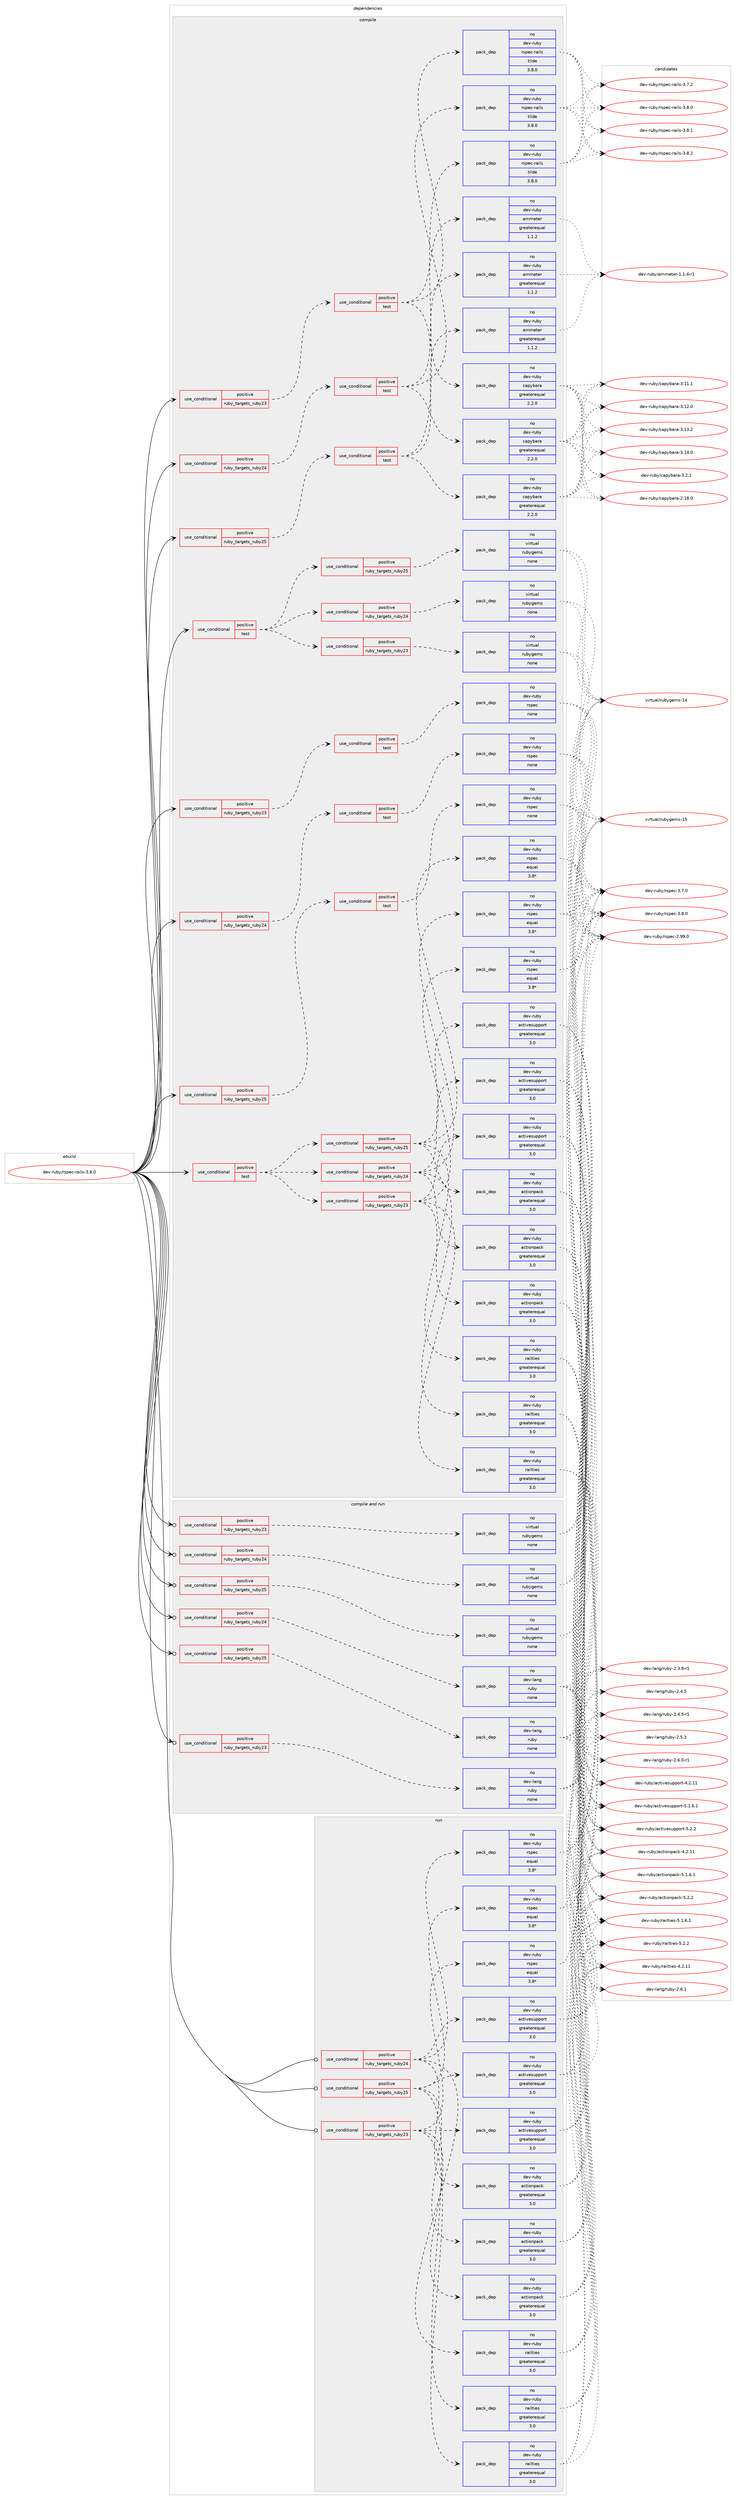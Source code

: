 digraph prolog {

# *************
# Graph options
# *************

newrank=true;
concentrate=true;
compound=true;
graph [rankdir=LR,fontname=Helvetica,fontsize=10,ranksep=1.5];#, ranksep=2.5, nodesep=0.2];
edge  [arrowhead=vee];
node  [fontname=Helvetica,fontsize=10];

# **********
# The ebuild
# **********

subgraph cluster_leftcol {
color=gray;
rank=same;
label=<<i>ebuild</i>>;
id [label="dev-ruby/rspec-rails-3.8.0", color=red, width=4, href="../dev-ruby/rspec-rails-3.8.0.svg"];
}

# ****************
# The dependencies
# ****************

subgraph cluster_midcol {
color=gray;
label=<<i>dependencies</i>>;
subgraph cluster_compile {
fillcolor="#eeeeee";
style=filled;
label=<<i>compile</i>>;
subgraph cond414404 {
dependency1521375 [label=<<TABLE BORDER="0" CELLBORDER="1" CELLSPACING="0" CELLPADDING="4"><TR><TD ROWSPAN="3" CELLPADDING="10">use_conditional</TD></TR><TR><TD>positive</TD></TR><TR><TD>ruby_targets_ruby23</TD></TR></TABLE>>, shape=none, color=red];
subgraph cond414405 {
dependency1521376 [label=<<TABLE BORDER="0" CELLBORDER="1" CELLSPACING="0" CELLPADDING="4"><TR><TD ROWSPAN="3" CELLPADDING="10">use_conditional</TD></TR><TR><TD>positive</TD></TR><TR><TD>test</TD></TR></TABLE>>, shape=none, color=red];
subgraph pack1083465 {
dependency1521377 [label=<<TABLE BORDER="0" CELLBORDER="1" CELLSPACING="0" CELLPADDING="4" WIDTH="220"><TR><TD ROWSPAN="6" CELLPADDING="30">pack_dep</TD></TR><TR><TD WIDTH="110">no</TD></TR><TR><TD>dev-ruby</TD></TR><TR><TD>capybara</TD></TR><TR><TD>greaterequal</TD></TR><TR><TD>2.2.0</TD></TR></TABLE>>, shape=none, color=blue];
}
dependency1521376:e -> dependency1521377:w [weight=20,style="dashed",arrowhead="vee"];
subgraph pack1083466 {
dependency1521378 [label=<<TABLE BORDER="0" CELLBORDER="1" CELLSPACING="0" CELLPADDING="4" WIDTH="220"><TR><TD ROWSPAN="6" CELLPADDING="30">pack_dep</TD></TR><TR><TD WIDTH="110">no</TD></TR><TR><TD>dev-ruby</TD></TR><TR><TD>ammeter</TD></TR><TR><TD>greaterequal</TD></TR><TR><TD>1.1.2</TD></TR></TABLE>>, shape=none, color=blue];
}
dependency1521376:e -> dependency1521378:w [weight=20,style="dashed",arrowhead="vee"];
subgraph pack1083467 {
dependency1521379 [label=<<TABLE BORDER="0" CELLBORDER="1" CELLSPACING="0" CELLPADDING="4" WIDTH="220"><TR><TD ROWSPAN="6" CELLPADDING="30">pack_dep</TD></TR><TR><TD WIDTH="110">no</TD></TR><TR><TD>dev-ruby</TD></TR><TR><TD>rspec-rails</TD></TR><TR><TD>tilde</TD></TR><TR><TD>3.8.0</TD></TR></TABLE>>, shape=none, color=blue];
}
dependency1521376:e -> dependency1521379:w [weight=20,style="dashed",arrowhead="vee"];
}
dependency1521375:e -> dependency1521376:w [weight=20,style="dashed",arrowhead="vee"];
}
id:e -> dependency1521375:w [weight=20,style="solid",arrowhead="vee"];
subgraph cond414406 {
dependency1521380 [label=<<TABLE BORDER="0" CELLBORDER="1" CELLSPACING="0" CELLPADDING="4"><TR><TD ROWSPAN="3" CELLPADDING="10">use_conditional</TD></TR><TR><TD>positive</TD></TR><TR><TD>ruby_targets_ruby23</TD></TR></TABLE>>, shape=none, color=red];
subgraph cond414407 {
dependency1521381 [label=<<TABLE BORDER="0" CELLBORDER="1" CELLSPACING="0" CELLPADDING="4"><TR><TD ROWSPAN="3" CELLPADDING="10">use_conditional</TD></TR><TR><TD>positive</TD></TR><TR><TD>test</TD></TR></TABLE>>, shape=none, color=red];
subgraph pack1083468 {
dependency1521382 [label=<<TABLE BORDER="0" CELLBORDER="1" CELLSPACING="0" CELLPADDING="4" WIDTH="220"><TR><TD ROWSPAN="6" CELLPADDING="30">pack_dep</TD></TR><TR><TD WIDTH="110">no</TD></TR><TR><TD>dev-ruby</TD></TR><TR><TD>rspec</TD></TR><TR><TD>none</TD></TR><TR><TD></TD></TR></TABLE>>, shape=none, color=blue];
}
dependency1521381:e -> dependency1521382:w [weight=20,style="dashed",arrowhead="vee"];
}
dependency1521380:e -> dependency1521381:w [weight=20,style="dashed",arrowhead="vee"];
}
id:e -> dependency1521380:w [weight=20,style="solid",arrowhead="vee"];
subgraph cond414408 {
dependency1521383 [label=<<TABLE BORDER="0" CELLBORDER="1" CELLSPACING="0" CELLPADDING="4"><TR><TD ROWSPAN="3" CELLPADDING="10">use_conditional</TD></TR><TR><TD>positive</TD></TR><TR><TD>ruby_targets_ruby24</TD></TR></TABLE>>, shape=none, color=red];
subgraph cond414409 {
dependency1521384 [label=<<TABLE BORDER="0" CELLBORDER="1" CELLSPACING="0" CELLPADDING="4"><TR><TD ROWSPAN="3" CELLPADDING="10">use_conditional</TD></TR><TR><TD>positive</TD></TR><TR><TD>test</TD></TR></TABLE>>, shape=none, color=red];
subgraph pack1083469 {
dependency1521385 [label=<<TABLE BORDER="0" CELLBORDER="1" CELLSPACING="0" CELLPADDING="4" WIDTH="220"><TR><TD ROWSPAN="6" CELLPADDING="30">pack_dep</TD></TR><TR><TD WIDTH="110">no</TD></TR><TR><TD>dev-ruby</TD></TR><TR><TD>capybara</TD></TR><TR><TD>greaterequal</TD></TR><TR><TD>2.2.0</TD></TR></TABLE>>, shape=none, color=blue];
}
dependency1521384:e -> dependency1521385:w [weight=20,style="dashed",arrowhead="vee"];
subgraph pack1083470 {
dependency1521386 [label=<<TABLE BORDER="0" CELLBORDER="1" CELLSPACING="0" CELLPADDING="4" WIDTH="220"><TR><TD ROWSPAN="6" CELLPADDING="30">pack_dep</TD></TR><TR><TD WIDTH="110">no</TD></TR><TR><TD>dev-ruby</TD></TR><TR><TD>ammeter</TD></TR><TR><TD>greaterequal</TD></TR><TR><TD>1.1.2</TD></TR></TABLE>>, shape=none, color=blue];
}
dependency1521384:e -> dependency1521386:w [weight=20,style="dashed",arrowhead="vee"];
subgraph pack1083471 {
dependency1521387 [label=<<TABLE BORDER="0" CELLBORDER="1" CELLSPACING="0" CELLPADDING="4" WIDTH="220"><TR><TD ROWSPAN="6" CELLPADDING="30">pack_dep</TD></TR><TR><TD WIDTH="110">no</TD></TR><TR><TD>dev-ruby</TD></TR><TR><TD>rspec-rails</TD></TR><TR><TD>tilde</TD></TR><TR><TD>3.8.0</TD></TR></TABLE>>, shape=none, color=blue];
}
dependency1521384:e -> dependency1521387:w [weight=20,style="dashed",arrowhead="vee"];
}
dependency1521383:e -> dependency1521384:w [weight=20,style="dashed",arrowhead="vee"];
}
id:e -> dependency1521383:w [weight=20,style="solid",arrowhead="vee"];
subgraph cond414410 {
dependency1521388 [label=<<TABLE BORDER="0" CELLBORDER="1" CELLSPACING="0" CELLPADDING="4"><TR><TD ROWSPAN="3" CELLPADDING="10">use_conditional</TD></TR><TR><TD>positive</TD></TR><TR><TD>ruby_targets_ruby24</TD></TR></TABLE>>, shape=none, color=red];
subgraph cond414411 {
dependency1521389 [label=<<TABLE BORDER="0" CELLBORDER="1" CELLSPACING="0" CELLPADDING="4"><TR><TD ROWSPAN="3" CELLPADDING="10">use_conditional</TD></TR><TR><TD>positive</TD></TR><TR><TD>test</TD></TR></TABLE>>, shape=none, color=red];
subgraph pack1083472 {
dependency1521390 [label=<<TABLE BORDER="0" CELLBORDER="1" CELLSPACING="0" CELLPADDING="4" WIDTH="220"><TR><TD ROWSPAN="6" CELLPADDING="30">pack_dep</TD></TR><TR><TD WIDTH="110">no</TD></TR><TR><TD>dev-ruby</TD></TR><TR><TD>rspec</TD></TR><TR><TD>none</TD></TR><TR><TD></TD></TR></TABLE>>, shape=none, color=blue];
}
dependency1521389:e -> dependency1521390:w [weight=20,style="dashed",arrowhead="vee"];
}
dependency1521388:e -> dependency1521389:w [weight=20,style="dashed",arrowhead="vee"];
}
id:e -> dependency1521388:w [weight=20,style="solid",arrowhead="vee"];
subgraph cond414412 {
dependency1521391 [label=<<TABLE BORDER="0" CELLBORDER="1" CELLSPACING="0" CELLPADDING="4"><TR><TD ROWSPAN="3" CELLPADDING="10">use_conditional</TD></TR><TR><TD>positive</TD></TR><TR><TD>ruby_targets_ruby25</TD></TR></TABLE>>, shape=none, color=red];
subgraph cond414413 {
dependency1521392 [label=<<TABLE BORDER="0" CELLBORDER="1" CELLSPACING="0" CELLPADDING="4"><TR><TD ROWSPAN="3" CELLPADDING="10">use_conditional</TD></TR><TR><TD>positive</TD></TR><TR><TD>test</TD></TR></TABLE>>, shape=none, color=red];
subgraph pack1083473 {
dependency1521393 [label=<<TABLE BORDER="0" CELLBORDER="1" CELLSPACING="0" CELLPADDING="4" WIDTH="220"><TR><TD ROWSPAN="6" CELLPADDING="30">pack_dep</TD></TR><TR><TD WIDTH="110">no</TD></TR><TR><TD>dev-ruby</TD></TR><TR><TD>capybara</TD></TR><TR><TD>greaterequal</TD></TR><TR><TD>2.2.0</TD></TR></TABLE>>, shape=none, color=blue];
}
dependency1521392:e -> dependency1521393:w [weight=20,style="dashed",arrowhead="vee"];
subgraph pack1083474 {
dependency1521394 [label=<<TABLE BORDER="0" CELLBORDER="1" CELLSPACING="0" CELLPADDING="4" WIDTH="220"><TR><TD ROWSPAN="6" CELLPADDING="30">pack_dep</TD></TR><TR><TD WIDTH="110">no</TD></TR><TR><TD>dev-ruby</TD></TR><TR><TD>ammeter</TD></TR><TR><TD>greaterequal</TD></TR><TR><TD>1.1.2</TD></TR></TABLE>>, shape=none, color=blue];
}
dependency1521392:e -> dependency1521394:w [weight=20,style="dashed",arrowhead="vee"];
subgraph pack1083475 {
dependency1521395 [label=<<TABLE BORDER="0" CELLBORDER="1" CELLSPACING="0" CELLPADDING="4" WIDTH="220"><TR><TD ROWSPAN="6" CELLPADDING="30">pack_dep</TD></TR><TR><TD WIDTH="110">no</TD></TR><TR><TD>dev-ruby</TD></TR><TR><TD>rspec-rails</TD></TR><TR><TD>tilde</TD></TR><TR><TD>3.8.0</TD></TR></TABLE>>, shape=none, color=blue];
}
dependency1521392:e -> dependency1521395:w [weight=20,style="dashed",arrowhead="vee"];
}
dependency1521391:e -> dependency1521392:w [weight=20,style="dashed",arrowhead="vee"];
}
id:e -> dependency1521391:w [weight=20,style="solid",arrowhead="vee"];
subgraph cond414414 {
dependency1521396 [label=<<TABLE BORDER="0" CELLBORDER="1" CELLSPACING="0" CELLPADDING="4"><TR><TD ROWSPAN="3" CELLPADDING="10">use_conditional</TD></TR><TR><TD>positive</TD></TR><TR><TD>ruby_targets_ruby25</TD></TR></TABLE>>, shape=none, color=red];
subgraph cond414415 {
dependency1521397 [label=<<TABLE BORDER="0" CELLBORDER="1" CELLSPACING="0" CELLPADDING="4"><TR><TD ROWSPAN="3" CELLPADDING="10">use_conditional</TD></TR><TR><TD>positive</TD></TR><TR><TD>test</TD></TR></TABLE>>, shape=none, color=red];
subgraph pack1083476 {
dependency1521398 [label=<<TABLE BORDER="0" CELLBORDER="1" CELLSPACING="0" CELLPADDING="4" WIDTH="220"><TR><TD ROWSPAN="6" CELLPADDING="30">pack_dep</TD></TR><TR><TD WIDTH="110">no</TD></TR><TR><TD>dev-ruby</TD></TR><TR><TD>rspec</TD></TR><TR><TD>none</TD></TR><TR><TD></TD></TR></TABLE>>, shape=none, color=blue];
}
dependency1521397:e -> dependency1521398:w [weight=20,style="dashed",arrowhead="vee"];
}
dependency1521396:e -> dependency1521397:w [weight=20,style="dashed",arrowhead="vee"];
}
id:e -> dependency1521396:w [weight=20,style="solid",arrowhead="vee"];
subgraph cond414416 {
dependency1521399 [label=<<TABLE BORDER="0" CELLBORDER="1" CELLSPACING="0" CELLPADDING="4"><TR><TD ROWSPAN="3" CELLPADDING="10">use_conditional</TD></TR><TR><TD>positive</TD></TR><TR><TD>test</TD></TR></TABLE>>, shape=none, color=red];
subgraph cond414417 {
dependency1521400 [label=<<TABLE BORDER="0" CELLBORDER="1" CELLSPACING="0" CELLPADDING="4"><TR><TD ROWSPAN="3" CELLPADDING="10">use_conditional</TD></TR><TR><TD>positive</TD></TR><TR><TD>ruby_targets_ruby23</TD></TR></TABLE>>, shape=none, color=red];
subgraph pack1083477 {
dependency1521401 [label=<<TABLE BORDER="0" CELLBORDER="1" CELLSPACING="0" CELLPADDING="4" WIDTH="220"><TR><TD ROWSPAN="6" CELLPADDING="30">pack_dep</TD></TR><TR><TD WIDTH="110">no</TD></TR><TR><TD>dev-ruby</TD></TR><TR><TD>activesupport</TD></TR><TR><TD>greaterequal</TD></TR><TR><TD>3.0</TD></TR></TABLE>>, shape=none, color=blue];
}
dependency1521400:e -> dependency1521401:w [weight=20,style="dashed",arrowhead="vee"];
subgraph pack1083478 {
dependency1521402 [label=<<TABLE BORDER="0" CELLBORDER="1" CELLSPACING="0" CELLPADDING="4" WIDTH="220"><TR><TD ROWSPAN="6" CELLPADDING="30">pack_dep</TD></TR><TR><TD WIDTH="110">no</TD></TR><TR><TD>dev-ruby</TD></TR><TR><TD>actionpack</TD></TR><TR><TD>greaterequal</TD></TR><TR><TD>3.0</TD></TR></TABLE>>, shape=none, color=blue];
}
dependency1521400:e -> dependency1521402:w [weight=20,style="dashed",arrowhead="vee"];
subgraph pack1083479 {
dependency1521403 [label=<<TABLE BORDER="0" CELLBORDER="1" CELLSPACING="0" CELLPADDING="4" WIDTH="220"><TR><TD ROWSPAN="6" CELLPADDING="30">pack_dep</TD></TR><TR><TD WIDTH="110">no</TD></TR><TR><TD>dev-ruby</TD></TR><TR><TD>railties</TD></TR><TR><TD>greaterequal</TD></TR><TR><TD>3.0</TD></TR></TABLE>>, shape=none, color=blue];
}
dependency1521400:e -> dependency1521403:w [weight=20,style="dashed",arrowhead="vee"];
subgraph pack1083480 {
dependency1521404 [label=<<TABLE BORDER="0" CELLBORDER="1" CELLSPACING="0" CELLPADDING="4" WIDTH="220"><TR><TD ROWSPAN="6" CELLPADDING="30">pack_dep</TD></TR><TR><TD WIDTH="110">no</TD></TR><TR><TD>dev-ruby</TD></TR><TR><TD>rspec</TD></TR><TR><TD>equal</TD></TR><TR><TD>3.8*</TD></TR></TABLE>>, shape=none, color=blue];
}
dependency1521400:e -> dependency1521404:w [weight=20,style="dashed",arrowhead="vee"];
}
dependency1521399:e -> dependency1521400:w [weight=20,style="dashed",arrowhead="vee"];
subgraph cond414418 {
dependency1521405 [label=<<TABLE BORDER="0" CELLBORDER="1" CELLSPACING="0" CELLPADDING="4"><TR><TD ROWSPAN="3" CELLPADDING="10">use_conditional</TD></TR><TR><TD>positive</TD></TR><TR><TD>ruby_targets_ruby24</TD></TR></TABLE>>, shape=none, color=red];
subgraph pack1083481 {
dependency1521406 [label=<<TABLE BORDER="0" CELLBORDER="1" CELLSPACING="0" CELLPADDING="4" WIDTH="220"><TR><TD ROWSPAN="6" CELLPADDING="30">pack_dep</TD></TR><TR><TD WIDTH="110">no</TD></TR><TR><TD>dev-ruby</TD></TR><TR><TD>activesupport</TD></TR><TR><TD>greaterequal</TD></TR><TR><TD>3.0</TD></TR></TABLE>>, shape=none, color=blue];
}
dependency1521405:e -> dependency1521406:w [weight=20,style="dashed",arrowhead="vee"];
subgraph pack1083482 {
dependency1521407 [label=<<TABLE BORDER="0" CELLBORDER="1" CELLSPACING="0" CELLPADDING="4" WIDTH="220"><TR><TD ROWSPAN="6" CELLPADDING="30">pack_dep</TD></TR><TR><TD WIDTH="110">no</TD></TR><TR><TD>dev-ruby</TD></TR><TR><TD>actionpack</TD></TR><TR><TD>greaterequal</TD></TR><TR><TD>3.0</TD></TR></TABLE>>, shape=none, color=blue];
}
dependency1521405:e -> dependency1521407:w [weight=20,style="dashed",arrowhead="vee"];
subgraph pack1083483 {
dependency1521408 [label=<<TABLE BORDER="0" CELLBORDER="1" CELLSPACING="0" CELLPADDING="4" WIDTH="220"><TR><TD ROWSPAN="6" CELLPADDING="30">pack_dep</TD></TR><TR><TD WIDTH="110">no</TD></TR><TR><TD>dev-ruby</TD></TR><TR><TD>railties</TD></TR><TR><TD>greaterequal</TD></TR><TR><TD>3.0</TD></TR></TABLE>>, shape=none, color=blue];
}
dependency1521405:e -> dependency1521408:w [weight=20,style="dashed",arrowhead="vee"];
subgraph pack1083484 {
dependency1521409 [label=<<TABLE BORDER="0" CELLBORDER="1" CELLSPACING="0" CELLPADDING="4" WIDTH="220"><TR><TD ROWSPAN="6" CELLPADDING="30">pack_dep</TD></TR><TR><TD WIDTH="110">no</TD></TR><TR><TD>dev-ruby</TD></TR><TR><TD>rspec</TD></TR><TR><TD>equal</TD></TR><TR><TD>3.8*</TD></TR></TABLE>>, shape=none, color=blue];
}
dependency1521405:e -> dependency1521409:w [weight=20,style="dashed",arrowhead="vee"];
}
dependency1521399:e -> dependency1521405:w [weight=20,style="dashed",arrowhead="vee"];
subgraph cond414419 {
dependency1521410 [label=<<TABLE BORDER="0" CELLBORDER="1" CELLSPACING="0" CELLPADDING="4"><TR><TD ROWSPAN="3" CELLPADDING="10">use_conditional</TD></TR><TR><TD>positive</TD></TR><TR><TD>ruby_targets_ruby25</TD></TR></TABLE>>, shape=none, color=red];
subgraph pack1083485 {
dependency1521411 [label=<<TABLE BORDER="0" CELLBORDER="1" CELLSPACING="0" CELLPADDING="4" WIDTH="220"><TR><TD ROWSPAN="6" CELLPADDING="30">pack_dep</TD></TR><TR><TD WIDTH="110">no</TD></TR><TR><TD>dev-ruby</TD></TR><TR><TD>activesupport</TD></TR><TR><TD>greaterequal</TD></TR><TR><TD>3.0</TD></TR></TABLE>>, shape=none, color=blue];
}
dependency1521410:e -> dependency1521411:w [weight=20,style="dashed",arrowhead="vee"];
subgraph pack1083486 {
dependency1521412 [label=<<TABLE BORDER="0" CELLBORDER="1" CELLSPACING="0" CELLPADDING="4" WIDTH="220"><TR><TD ROWSPAN="6" CELLPADDING="30">pack_dep</TD></TR><TR><TD WIDTH="110">no</TD></TR><TR><TD>dev-ruby</TD></TR><TR><TD>actionpack</TD></TR><TR><TD>greaterequal</TD></TR><TR><TD>3.0</TD></TR></TABLE>>, shape=none, color=blue];
}
dependency1521410:e -> dependency1521412:w [weight=20,style="dashed",arrowhead="vee"];
subgraph pack1083487 {
dependency1521413 [label=<<TABLE BORDER="0" CELLBORDER="1" CELLSPACING="0" CELLPADDING="4" WIDTH="220"><TR><TD ROWSPAN="6" CELLPADDING="30">pack_dep</TD></TR><TR><TD WIDTH="110">no</TD></TR><TR><TD>dev-ruby</TD></TR><TR><TD>railties</TD></TR><TR><TD>greaterequal</TD></TR><TR><TD>3.0</TD></TR></TABLE>>, shape=none, color=blue];
}
dependency1521410:e -> dependency1521413:w [weight=20,style="dashed",arrowhead="vee"];
subgraph pack1083488 {
dependency1521414 [label=<<TABLE BORDER="0" CELLBORDER="1" CELLSPACING="0" CELLPADDING="4" WIDTH="220"><TR><TD ROWSPAN="6" CELLPADDING="30">pack_dep</TD></TR><TR><TD WIDTH="110">no</TD></TR><TR><TD>dev-ruby</TD></TR><TR><TD>rspec</TD></TR><TR><TD>equal</TD></TR><TR><TD>3.8*</TD></TR></TABLE>>, shape=none, color=blue];
}
dependency1521410:e -> dependency1521414:w [weight=20,style="dashed",arrowhead="vee"];
}
dependency1521399:e -> dependency1521410:w [weight=20,style="dashed",arrowhead="vee"];
}
id:e -> dependency1521399:w [weight=20,style="solid",arrowhead="vee"];
subgraph cond414420 {
dependency1521415 [label=<<TABLE BORDER="0" CELLBORDER="1" CELLSPACING="0" CELLPADDING="4"><TR><TD ROWSPAN="3" CELLPADDING="10">use_conditional</TD></TR><TR><TD>positive</TD></TR><TR><TD>test</TD></TR></TABLE>>, shape=none, color=red];
subgraph cond414421 {
dependency1521416 [label=<<TABLE BORDER="0" CELLBORDER="1" CELLSPACING="0" CELLPADDING="4"><TR><TD ROWSPAN="3" CELLPADDING="10">use_conditional</TD></TR><TR><TD>positive</TD></TR><TR><TD>ruby_targets_ruby23</TD></TR></TABLE>>, shape=none, color=red];
subgraph pack1083489 {
dependency1521417 [label=<<TABLE BORDER="0" CELLBORDER="1" CELLSPACING="0" CELLPADDING="4" WIDTH="220"><TR><TD ROWSPAN="6" CELLPADDING="30">pack_dep</TD></TR><TR><TD WIDTH="110">no</TD></TR><TR><TD>virtual</TD></TR><TR><TD>rubygems</TD></TR><TR><TD>none</TD></TR><TR><TD></TD></TR></TABLE>>, shape=none, color=blue];
}
dependency1521416:e -> dependency1521417:w [weight=20,style="dashed",arrowhead="vee"];
}
dependency1521415:e -> dependency1521416:w [weight=20,style="dashed",arrowhead="vee"];
subgraph cond414422 {
dependency1521418 [label=<<TABLE BORDER="0" CELLBORDER="1" CELLSPACING="0" CELLPADDING="4"><TR><TD ROWSPAN="3" CELLPADDING="10">use_conditional</TD></TR><TR><TD>positive</TD></TR><TR><TD>ruby_targets_ruby24</TD></TR></TABLE>>, shape=none, color=red];
subgraph pack1083490 {
dependency1521419 [label=<<TABLE BORDER="0" CELLBORDER="1" CELLSPACING="0" CELLPADDING="4" WIDTH="220"><TR><TD ROWSPAN="6" CELLPADDING="30">pack_dep</TD></TR><TR><TD WIDTH="110">no</TD></TR><TR><TD>virtual</TD></TR><TR><TD>rubygems</TD></TR><TR><TD>none</TD></TR><TR><TD></TD></TR></TABLE>>, shape=none, color=blue];
}
dependency1521418:e -> dependency1521419:w [weight=20,style="dashed",arrowhead="vee"];
}
dependency1521415:e -> dependency1521418:w [weight=20,style="dashed",arrowhead="vee"];
subgraph cond414423 {
dependency1521420 [label=<<TABLE BORDER="0" CELLBORDER="1" CELLSPACING="0" CELLPADDING="4"><TR><TD ROWSPAN="3" CELLPADDING="10">use_conditional</TD></TR><TR><TD>positive</TD></TR><TR><TD>ruby_targets_ruby25</TD></TR></TABLE>>, shape=none, color=red];
subgraph pack1083491 {
dependency1521421 [label=<<TABLE BORDER="0" CELLBORDER="1" CELLSPACING="0" CELLPADDING="4" WIDTH="220"><TR><TD ROWSPAN="6" CELLPADDING="30">pack_dep</TD></TR><TR><TD WIDTH="110">no</TD></TR><TR><TD>virtual</TD></TR><TR><TD>rubygems</TD></TR><TR><TD>none</TD></TR><TR><TD></TD></TR></TABLE>>, shape=none, color=blue];
}
dependency1521420:e -> dependency1521421:w [weight=20,style="dashed",arrowhead="vee"];
}
dependency1521415:e -> dependency1521420:w [weight=20,style="dashed",arrowhead="vee"];
}
id:e -> dependency1521415:w [weight=20,style="solid",arrowhead="vee"];
}
subgraph cluster_compileandrun {
fillcolor="#eeeeee";
style=filled;
label=<<i>compile and run</i>>;
subgraph cond414424 {
dependency1521422 [label=<<TABLE BORDER="0" CELLBORDER="1" CELLSPACING="0" CELLPADDING="4"><TR><TD ROWSPAN="3" CELLPADDING="10">use_conditional</TD></TR><TR><TD>positive</TD></TR><TR><TD>ruby_targets_ruby23</TD></TR></TABLE>>, shape=none, color=red];
subgraph pack1083492 {
dependency1521423 [label=<<TABLE BORDER="0" CELLBORDER="1" CELLSPACING="0" CELLPADDING="4" WIDTH="220"><TR><TD ROWSPAN="6" CELLPADDING="30">pack_dep</TD></TR><TR><TD WIDTH="110">no</TD></TR><TR><TD>dev-lang</TD></TR><TR><TD>ruby</TD></TR><TR><TD>none</TD></TR><TR><TD></TD></TR></TABLE>>, shape=none, color=blue];
}
dependency1521422:e -> dependency1521423:w [weight=20,style="dashed",arrowhead="vee"];
}
id:e -> dependency1521422:w [weight=20,style="solid",arrowhead="odotvee"];
subgraph cond414425 {
dependency1521424 [label=<<TABLE BORDER="0" CELLBORDER="1" CELLSPACING="0" CELLPADDING="4"><TR><TD ROWSPAN="3" CELLPADDING="10">use_conditional</TD></TR><TR><TD>positive</TD></TR><TR><TD>ruby_targets_ruby23</TD></TR></TABLE>>, shape=none, color=red];
subgraph pack1083493 {
dependency1521425 [label=<<TABLE BORDER="0" CELLBORDER="1" CELLSPACING="0" CELLPADDING="4" WIDTH="220"><TR><TD ROWSPAN="6" CELLPADDING="30">pack_dep</TD></TR><TR><TD WIDTH="110">no</TD></TR><TR><TD>virtual</TD></TR><TR><TD>rubygems</TD></TR><TR><TD>none</TD></TR><TR><TD></TD></TR></TABLE>>, shape=none, color=blue];
}
dependency1521424:e -> dependency1521425:w [weight=20,style="dashed",arrowhead="vee"];
}
id:e -> dependency1521424:w [weight=20,style="solid",arrowhead="odotvee"];
subgraph cond414426 {
dependency1521426 [label=<<TABLE BORDER="0" CELLBORDER="1" CELLSPACING="0" CELLPADDING="4"><TR><TD ROWSPAN="3" CELLPADDING="10">use_conditional</TD></TR><TR><TD>positive</TD></TR><TR><TD>ruby_targets_ruby24</TD></TR></TABLE>>, shape=none, color=red];
subgraph pack1083494 {
dependency1521427 [label=<<TABLE BORDER="0" CELLBORDER="1" CELLSPACING="0" CELLPADDING="4" WIDTH="220"><TR><TD ROWSPAN="6" CELLPADDING="30">pack_dep</TD></TR><TR><TD WIDTH="110">no</TD></TR><TR><TD>dev-lang</TD></TR><TR><TD>ruby</TD></TR><TR><TD>none</TD></TR><TR><TD></TD></TR></TABLE>>, shape=none, color=blue];
}
dependency1521426:e -> dependency1521427:w [weight=20,style="dashed",arrowhead="vee"];
}
id:e -> dependency1521426:w [weight=20,style="solid",arrowhead="odotvee"];
subgraph cond414427 {
dependency1521428 [label=<<TABLE BORDER="0" CELLBORDER="1" CELLSPACING="0" CELLPADDING="4"><TR><TD ROWSPAN="3" CELLPADDING="10">use_conditional</TD></TR><TR><TD>positive</TD></TR><TR><TD>ruby_targets_ruby24</TD></TR></TABLE>>, shape=none, color=red];
subgraph pack1083495 {
dependency1521429 [label=<<TABLE BORDER="0" CELLBORDER="1" CELLSPACING="0" CELLPADDING="4" WIDTH="220"><TR><TD ROWSPAN="6" CELLPADDING="30">pack_dep</TD></TR><TR><TD WIDTH="110">no</TD></TR><TR><TD>virtual</TD></TR><TR><TD>rubygems</TD></TR><TR><TD>none</TD></TR><TR><TD></TD></TR></TABLE>>, shape=none, color=blue];
}
dependency1521428:e -> dependency1521429:w [weight=20,style="dashed",arrowhead="vee"];
}
id:e -> dependency1521428:w [weight=20,style="solid",arrowhead="odotvee"];
subgraph cond414428 {
dependency1521430 [label=<<TABLE BORDER="0" CELLBORDER="1" CELLSPACING="0" CELLPADDING="4"><TR><TD ROWSPAN="3" CELLPADDING="10">use_conditional</TD></TR><TR><TD>positive</TD></TR><TR><TD>ruby_targets_ruby25</TD></TR></TABLE>>, shape=none, color=red];
subgraph pack1083496 {
dependency1521431 [label=<<TABLE BORDER="0" CELLBORDER="1" CELLSPACING="0" CELLPADDING="4" WIDTH="220"><TR><TD ROWSPAN="6" CELLPADDING="30">pack_dep</TD></TR><TR><TD WIDTH="110">no</TD></TR><TR><TD>dev-lang</TD></TR><TR><TD>ruby</TD></TR><TR><TD>none</TD></TR><TR><TD></TD></TR></TABLE>>, shape=none, color=blue];
}
dependency1521430:e -> dependency1521431:w [weight=20,style="dashed",arrowhead="vee"];
}
id:e -> dependency1521430:w [weight=20,style="solid",arrowhead="odotvee"];
subgraph cond414429 {
dependency1521432 [label=<<TABLE BORDER="0" CELLBORDER="1" CELLSPACING="0" CELLPADDING="4"><TR><TD ROWSPAN="3" CELLPADDING="10">use_conditional</TD></TR><TR><TD>positive</TD></TR><TR><TD>ruby_targets_ruby25</TD></TR></TABLE>>, shape=none, color=red];
subgraph pack1083497 {
dependency1521433 [label=<<TABLE BORDER="0" CELLBORDER="1" CELLSPACING="0" CELLPADDING="4" WIDTH="220"><TR><TD ROWSPAN="6" CELLPADDING="30">pack_dep</TD></TR><TR><TD WIDTH="110">no</TD></TR><TR><TD>virtual</TD></TR><TR><TD>rubygems</TD></TR><TR><TD>none</TD></TR><TR><TD></TD></TR></TABLE>>, shape=none, color=blue];
}
dependency1521432:e -> dependency1521433:w [weight=20,style="dashed",arrowhead="vee"];
}
id:e -> dependency1521432:w [weight=20,style="solid",arrowhead="odotvee"];
}
subgraph cluster_run {
fillcolor="#eeeeee";
style=filled;
label=<<i>run</i>>;
subgraph cond414430 {
dependency1521434 [label=<<TABLE BORDER="0" CELLBORDER="1" CELLSPACING="0" CELLPADDING="4"><TR><TD ROWSPAN="3" CELLPADDING="10">use_conditional</TD></TR><TR><TD>positive</TD></TR><TR><TD>ruby_targets_ruby23</TD></TR></TABLE>>, shape=none, color=red];
subgraph pack1083498 {
dependency1521435 [label=<<TABLE BORDER="0" CELLBORDER="1" CELLSPACING="0" CELLPADDING="4" WIDTH="220"><TR><TD ROWSPAN="6" CELLPADDING="30">pack_dep</TD></TR><TR><TD WIDTH="110">no</TD></TR><TR><TD>dev-ruby</TD></TR><TR><TD>activesupport</TD></TR><TR><TD>greaterequal</TD></TR><TR><TD>3.0</TD></TR></TABLE>>, shape=none, color=blue];
}
dependency1521434:e -> dependency1521435:w [weight=20,style="dashed",arrowhead="vee"];
subgraph pack1083499 {
dependency1521436 [label=<<TABLE BORDER="0" CELLBORDER="1" CELLSPACING="0" CELLPADDING="4" WIDTH="220"><TR><TD ROWSPAN="6" CELLPADDING="30">pack_dep</TD></TR><TR><TD WIDTH="110">no</TD></TR><TR><TD>dev-ruby</TD></TR><TR><TD>actionpack</TD></TR><TR><TD>greaterequal</TD></TR><TR><TD>3.0</TD></TR></TABLE>>, shape=none, color=blue];
}
dependency1521434:e -> dependency1521436:w [weight=20,style="dashed",arrowhead="vee"];
subgraph pack1083500 {
dependency1521437 [label=<<TABLE BORDER="0" CELLBORDER="1" CELLSPACING="0" CELLPADDING="4" WIDTH="220"><TR><TD ROWSPAN="6" CELLPADDING="30">pack_dep</TD></TR><TR><TD WIDTH="110">no</TD></TR><TR><TD>dev-ruby</TD></TR><TR><TD>railties</TD></TR><TR><TD>greaterequal</TD></TR><TR><TD>3.0</TD></TR></TABLE>>, shape=none, color=blue];
}
dependency1521434:e -> dependency1521437:w [weight=20,style="dashed",arrowhead="vee"];
subgraph pack1083501 {
dependency1521438 [label=<<TABLE BORDER="0" CELLBORDER="1" CELLSPACING="0" CELLPADDING="4" WIDTH="220"><TR><TD ROWSPAN="6" CELLPADDING="30">pack_dep</TD></TR><TR><TD WIDTH="110">no</TD></TR><TR><TD>dev-ruby</TD></TR><TR><TD>rspec</TD></TR><TR><TD>equal</TD></TR><TR><TD>3.8*</TD></TR></TABLE>>, shape=none, color=blue];
}
dependency1521434:e -> dependency1521438:w [weight=20,style="dashed",arrowhead="vee"];
}
id:e -> dependency1521434:w [weight=20,style="solid",arrowhead="odot"];
subgraph cond414431 {
dependency1521439 [label=<<TABLE BORDER="0" CELLBORDER="1" CELLSPACING="0" CELLPADDING="4"><TR><TD ROWSPAN="3" CELLPADDING="10">use_conditional</TD></TR><TR><TD>positive</TD></TR><TR><TD>ruby_targets_ruby24</TD></TR></TABLE>>, shape=none, color=red];
subgraph pack1083502 {
dependency1521440 [label=<<TABLE BORDER="0" CELLBORDER="1" CELLSPACING="0" CELLPADDING="4" WIDTH="220"><TR><TD ROWSPAN="6" CELLPADDING="30">pack_dep</TD></TR><TR><TD WIDTH="110">no</TD></TR><TR><TD>dev-ruby</TD></TR><TR><TD>activesupport</TD></TR><TR><TD>greaterequal</TD></TR><TR><TD>3.0</TD></TR></TABLE>>, shape=none, color=blue];
}
dependency1521439:e -> dependency1521440:w [weight=20,style="dashed",arrowhead="vee"];
subgraph pack1083503 {
dependency1521441 [label=<<TABLE BORDER="0" CELLBORDER="1" CELLSPACING="0" CELLPADDING="4" WIDTH="220"><TR><TD ROWSPAN="6" CELLPADDING="30">pack_dep</TD></TR><TR><TD WIDTH="110">no</TD></TR><TR><TD>dev-ruby</TD></TR><TR><TD>actionpack</TD></TR><TR><TD>greaterequal</TD></TR><TR><TD>3.0</TD></TR></TABLE>>, shape=none, color=blue];
}
dependency1521439:e -> dependency1521441:w [weight=20,style="dashed",arrowhead="vee"];
subgraph pack1083504 {
dependency1521442 [label=<<TABLE BORDER="0" CELLBORDER="1" CELLSPACING="0" CELLPADDING="4" WIDTH="220"><TR><TD ROWSPAN="6" CELLPADDING="30">pack_dep</TD></TR><TR><TD WIDTH="110">no</TD></TR><TR><TD>dev-ruby</TD></TR><TR><TD>railties</TD></TR><TR><TD>greaterequal</TD></TR><TR><TD>3.0</TD></TR></TABLE>>, shape=none, color=blue];
}
dependency1521439:e -> dependency1521442:w [weight=20,style="dashed",arrowhead="vee"];
subgraph pack1083505 {
dependency1521443 [label=<<TABLE BORDER="0" CELLBORDER="1" CELLSPACING="0" CELLPADDING="4" WIDTH="220"><TR><TD ROWSPAN="6" CELLPADDING="30">pack_dep</TD></TR><TR><TD WIDTH="110">no</TD></TR><TR><TD>dev-ruby</TD></TR><TR><TD>rspec</TD></TR><TR><TD>equal</TD></TR><TR><TD>3.8*</TD></TR></TABLE>>, shape=none, color=blue];
}
dependency1521439:e -> dependency1521443:w [weight=20,style="dashed",arrowhead="vee"];
}
id:e -> dependency1521439:w [weight=20,style="solid",arrowhead="odot"];
subgraph cond414432 {
dependency1521444 [label=<<TABLE BORDER="0" CELLBORDER="1" CELLSPACING="0" CELLPADDING="4"><TR><TD ROWSPAN="3" CELLPADDING="10">use_conditional</TD></TR><TR><TD>positive</TD></TR><TR><TD>ruby_targets_ruby25</TD></TR></TABLE>>, shape=none, color=red];
subgraph pack1083506 {
dependency1521445 [label=<<TABLE BORDER="0" CELLBORDER="1" CELLSPACING="0" CELLPADDING="4" WIDTH="220"><TR><TD ROWSPAN="6" CELLPADDING="30">pack_dep</TD></TR><TR><TD WIDTH="110">no</TD></TR><TR><TD>dev-ruby</TD></TR><TR><TD>activesupport</TD></TR><TR><TD>greaterequal</TD></TR><TR><TD>3.0</TD></TR></TABLE>>, shape=none, color=blue];
}
dependency1521444:e -> dependency1521445:w [weight=20,style="dashed",arrowhead="vee"];
subgraph pack1083507 {
dependency1521446 [label=<<TABLE BORDER="0" CELLBORDER="1" CELLSPACING="0" CELLPADDING="4" WIDTH="220"><TR><TD ROWSPAN="6" CELLPADDING="30">pack_dep</TD></TR><TR><TD WIDTH="110">no</TD></TR><TR><TD>dev-ruby</TD></TR><TR><TD>actionpack</TD></TR><TR><TD>greaterequal</TD></TR><TR><TD>3.0</TD></TR></TABLE>>, shape=none, color=blue];
}
dependency1521444:e -> dependency1521446:w [weight=20,style="dashed",arrowhead="vee"];
subgraph pack1083508 {
dependency1521447 [label=<<TABLE BORDER="0" CELLBORDER="1" CELLSPACING="0" CELLPADDING="4" WIDTH="220"><TR><TD ROWSPAN="6" CELLPADDING="30">pack_dep</TD></TR><TR><TD WIDTH="110">no</TD></TR><TR><TD>dev-ruby</TD></TR><TR><TD>railties</TD></TR><TR><TD>greaterequal</TD></TR><TR><TD>3.0</TD></TR></TABLE>>, shape=none, color=blue];
}
dependency1521444:e -> dependency1521447:w [weight=20,style="dashed",arrowhead="vee"];
subgraph pack1083509 {
dependency1521448 [label=<<TABLE BORDER="0" CELLBORDER="1" CELLSPACING="0" CELLPADDING="4" WIDTH="220"><TR><TD ROWSPAN="6" CELLPADDING="30">pack_dep</TD></TR><TR><TD WIDTH="110">no</TD></TR><TR><TD>dev-ruby</TD></TR><TR><TD>rspec</TD></TR><TR><TD>equal</TD></TR><TR><TD>3.8*</TD></TR></TABLE>>, shape=none, color=blue];
}
dependency1521444:e -> dependency1521448:w [weight=20,style="dashed",arrowhead="vee"];
}
id:e -> dependency1521444:w [weight=20,style="solid",arrowhead="odot"];
}
}

# **************
# The candidates
# **************

subgraph cluster_choices {
rank=same;
color=gray;
label=<<i>candidates</i>>;

subgraph choice1083465 {
color=black;
nodesep=1;
choice100101118451141179812147999711212198971149745504649564648 [label="dev-ruby/capybara-2.18.0", color=red, width=4,href="../dev-ruby/capybara-2.18.0.svg"];
choice100101118451141179812147999711212198971149745514649494649 [label="dev-ruby/capybara-3.11.1", color=red, width=4,href="../dev-ruby/capybara-3.11.1.svg"];
choice100101118451141179812147999711212198971149745514649504648 [label="dev-ruby/capybara-3.12.0", color=red, width=4,href="../dev-ruby/capybara-3.12.0.svg"];
choice100101118451141179812147999711212198971149745514649514650 [label="dev-ruby/capybara-3.13.2", color=red, width=4,href="../dev-ruby/capybara-3.13.2.svg"];
choice100101118451141179812147999711212198971149745514649524648 [label="dev-ruby/capybara-3.14.0", color=red, width=4,href="../dev-ruby/capybara-3.14.0.svg"];
choice1001011184511411798121479997112121989711497455146504649 [label="dev-ruby/capybara-3.2.1", color=red, width=4,href="../dev-ruby/capybara-3.2.1.svg"];
dependency1521377:e -> choice100101118451141179812147999711212198971149745504649564648:w [style=dotted,weight="100"];
dependency1521377:e -> choice100101118451141179812147999711212198971149745514649494649:w [style=dotted,weight="100"];
dependency1521377:e -> choice100101118451141179812147999711212198971149745514649504648:w [style=dotted,weight="100"];
dependency1521377:e -> choice100101118451141179812147999711212198971149745514649514650:w [style=dotted,weight="100"];
dependency1521377:e -> choice100101118451141179812147999711212198971149745514649524648:w [style=dotted,weight="100"];
dependency1521377:e -> choice1001011184511411798121479997112121989711497455146504649:w [style=dotted,weight="100"];
}
subgraph choice1083466 {
color=black;
nodesep=1;
choice100101118451141179812147971091091011161011144549464946524511449 [label="dev-ruby/ammeter-1.1.4-r1", color=red, width=4,href="../dev-ruby/ammeter-1.1.4-r1.svg"];
dependency1521378:e -> choice100101118451141179812147971091091011161011144549464946524511449:w [style=dotted,weight="100"];
}
subgraph choice1083467 {
color=black;
nodesep=1;
choice100101118451141179812147114115112101994511497105108115455146554650 [label="dev-ruby/rspec-rails-3.7.2", color=red, width=4,href="../dev-ruby/rspec-rails-3.7.2.svg"];
choice100101118451141179812147114115112101994511497105108115455146564648 [label="dev-ruby/rspec-rails-3.8.0", color=red, width=4,href="../dev-ruby/rspec-rails-3.8.0.svg"];
choice100101118451141179812147114115112101994511497105108115455146564649 [label="dev-ruby/rspec-rails-3.8.1", color=red, width=4,href="../dev-ruby/rspec-rails-3.8.1.svg"];
choice100101118451141179812147114115112101994511497105108115455146564650 [label="dev-ruby/rspec-rails-3.8.2", color=red, width=4,href="../dev-ruby/rspec-rails-3.8.2.svg"];
dependency1521379:e -> choice100101118451141179812147114115112101994511497105108115455146554650:w [style=dotted,weight="100"];
dependency1521379:e -> choice100101118451141179812147114115112101994511497105108115455146564648:w [style=dotted,weight="100"];
dependency1521379:e -> choice100101118451141179812147114115112101994511497105108115455146564649:w [style=dotted,weight="100"];
dependency1521379:e -> choice100101118451141179812147114115112101994511497105108115455146564650:w [style=dotted,weight="100"];
}
subgraph choice1083468 {
color=black;
nodesep=1;
choice1001011184511411798121471141151121019945504657574648 [label="dev-ruby/rspec-2.99.0", color=red, width=4,href="../dev-ruby/rspec-2.99.0.svg"];
choice10010111845114117981214711411511210199455146554648 [label="dev-ruby/rspec-3.7.0", color=red, width=4,href="../dev-ruby/rspec-3.7.0.svg"];
choice10010111845114117981214711411511210199455146564648 [label="dev-ruby/rspec-3.8.0", color=red, width=4,href="../dev-ruby/rspec-3.8.0.svg"];
dependency1521382:e -> choice1001011184511411798121471141151121019945504657574648:w [style=dotted,weight="100"];
dependency1521382:e -> choice10010111845114117981214711411511210199455146554648:w [style=dotted,weight="100"];
dependency1521382:e -> choice10010111845114117981214711411511210199455146564648:w [style=dotted,weight="100"];
}
subgraph choice1083469 {
color=black;
nodesep=1;
choice100101118451141179812147999711212198971149745504649564648 [label="dev-ruby/capybara-2.18.0", color=red, width=4,href="../dev-ruby/capybara-2.18.0.svg"];
choice100101118451141179812147999711212198971149745514649494649 [label="dev-ruby/capybara-3.11.1", color=red, width=4,href="../dev-ruby/capybara-3.11.1.svg"];
choice100101118451141179812147999711212198971149745514649504648 [label="dev-ruby/capybara-3.12.0", color=red, width=4,href="../dev-ruby/capybara-3.12.0.svg"];
choice100101118451141179812147999711212198971149745514649514650 [label="dev-ruby/capybara-3.13.2", color=red, width=4,href="../dev-ruby/capybara-3.13.2.svg"];
choice100101118451141179812147999711212198971149745514649524648 [label="dev-ruby/capybara-3.14.0", color=red, width=4,href="../dev-ruby/capybara-3.14.0.svg"];
choice1001011184511411798121479997112121989711497455146504649 [label="dev-ruby/capybara-3.2.1", color=red, width=4,href="../dev-ruby/capybara-3.2.1.svg"];
dependency1521385:e -> choice100101118451141179812147999711212198971149745504649564648:w [style=dotted,weight="100"];
dependency1521385:e -> choice100101118451141179812147999711212198971149745514649494649:w [style=dotted,weight="100"];
dependency1521385:e -> choice100101118451141179812147999711212198971149745514649504648:w [style=dotted,weight="100"];
dependency1521385:e -> choice100101118451141179812147999711212198971149745514649514650:w [style=dotted,weight="100"];
dependency1521385:e -> choice100101118451141179812147999711212198971149745514649524648:w [style=dotted,weight="100"];
dependency1521385:e -> choice1001011184511411798121479997112121989711497455146504649:w [style=dotted,weight="100"];
}
subgraph choice1083470 {
color=black;
nodesep=1;
choice100101118451141179812147971091091011161011144549464946524511449 [label="dev-ruby/ammeter-1.1.4-r1", color=red, width=4,href="../dev-ruby/ammeter-1.1.4-r1.svg"];
dependency1521386:e -> choice100101118451141179812147971091091011161011144549464946524511449:w [style=dotted,weight="100"];
}
subgraph choice1083471 {
color=black;
nodesep=1;
choice100101118451141179812147114115112101994511497105108115455146554650 [label="dev-ruby/rspec-rails-3.7.2", color=red, width=4,href="../dev-ruby/rspec-rails-3.7.2.svg"];
choice100101118451141179812147114115112101994511497105108115455146564648 [label="dev-ruby/rspec-rails-3.8.0", color=red, width=4,href="../dev-ruby/rspec-rails-3.8.0.svg"];
choice100101118451141179812147114115112101994511497105108115455146564649 [label="dev-ruby/rspec-rails-3.8.1", color=red, width=4,href="../dev-ruby/rspec-rails-3.8.1.svg"];
choice100101118451141179812147114115112101994511497105108115455146564650 [label="dev-ruby/rspec-rails-3.8.2", color=red, width=4,href="../dev-ruby/rspec-rails-3.8.2.svg"];
dependency1521387:e -> choice100101118451141179812147114115112101994511497105108115455146554650:w [style=dotted,weight="100"];
dependency1521387:e -> choice100101118451141179812147114115112101994511497105108115455146564648:w [style=dotted,weight="100"];
dependency1521387:e -> choice100101118451141179812147114115112101994511497105108115455146564649:w [style=dotted,weight="100"];
dependency1521387:e -> choice100101118451141179812147114115112101994511497105108115455146564650:w [style=dotted,weight="100"];
}
subgraph choice1083472 {
color=black;
nodesep=1;
choice1001011184511411798121471141151121019945504657574648 [label="dev-ruby/rspec-2.99.0", color=red, width=4,href="../dev-ruby/rspec-2.99.0.svg"];
choice10010111845114117981214711411511210199455146554648 [label="dev-ruby/rspec-3.7.0", color=red, width=4,href="../dev-ruby/rspec-3.7.0.svg"];
choice10010111845114117981214711411511210199455146564648 [label="dev-ruby/rspec-3.8.0", color=red, width=4,href="../dev-ruby/rspec-3.8.0.svg"];
dependency1521390:e -> choice1001011184511411798121471141151121019945504657574648:w [style=dotted,weight="100"];
dependency1521390:e -> choice10010111845114117981214711411511210199455146554648:w [style=dotted,weight="100"];
dependency1521390:e -> choice10010111845114117981214711411511210199455146564648:w [style=dotted,weight="100"];
}
subgraph choice1083473 {
color=black;
nodesep=1;
choice100101118451141179812147999711212198971149745504649564648 [label="dev-ruby/capybara-2.18.0", color=red, width=4,href="../dev-ruby/capybara-2.18.0.svg"];
choice100101118451141179812147999711212198971149745514649494649 [label="dev-ruby/capybara-3.11.1", color=red, width=4,href="../dev-ruby/capybara-3.11.1.svg"];
choice100101118451141179812147999711212198971149745514649504648 [label="dev-ruby/capybara-3.12.0", color=red, width=4,href="../dev-ruby/capybara-3.12.0.svg"];
choice100101118451141179812147999711212198971149745514649514650 [label="dev-ruby/capybara-3.13.2", color=red, width=4,href="../dev-ruby/capybara-3.13.2.svg"];
choice100101118451141179812147999711212198971149745514649524648 [label="dev-ruby/capybara-3.14.0", color=red, width=4,href="../dev-ruby/capybara-3.14.0.svg"];
choice1001011184511411798121479997112121989711497455146504649 [label="dev-ruby/capybara-3.2.1", color=red, width=4,href="../dev-ruby/capybara-3.2.1.svg"];
dependency1521393:e -> choice100101118451141179812147999711212198971149745504649564648:w [style=dotted,weight="100"];
dependency1521393:e -> choice100101118451141179812147999711212198971149745514649494649:w [style=dotted,weight="100"];
dependency1521393:e -> choice100101118451141179812147999711212198971149745514649504648:w [style=dotted,weight="100"];
dependency1521393:e -> choice100101118451141179812147999711212198971149745514649514650:w [style=dotted,weight="100"];
dependency1521393:e -> choice100101118451141179812147999711212198971149745514649524648:w [style=dotted,weight="100"];
dependency1521393:e -> choice1001011184511411798121479997112121989711497455146504649:w [style=dotted,weight="100"];
}
subgraph choice1083474 {
color=black;
nodesep=1;
choice100101118451141179812147971091091011161011144549464946524511449 [label="dev-ruby/ammeter-1.1.4-r1", color=red, width=4,href="../dev-ruby/ammeter-1.1.4-r1.svg"];
dependency1521394:e -> choice100101118451141179812147971091091011161011144549464946524511449:w [style=dotted,weight="100"];
}
subgraph choice1083475 {
color=black;
nodesep=1;
choice100101118451141179812147114115112101994511497105108115455146554650 [label="dev-ruby/rspec-rails-3.7.2", color=red, width=4,href="../dev-ruby/rspec-rails-3.7.2.svg"];
choice100101118451141179812147114115112101994511497105108115455146564648 [label="dev-ruby/rspec-rails-3.8.0", color=red, width=4,href="../dev-ruby/rspec-rails-3.8.0.svg"];
choice100101118451141179812147114115112101994511497105108115455146564649 [label="dev-ruby/rspec-rails-3.8.1", color=red, width=4,href="../dev-ruby/rspec-rails-3.8.1.svg"];
choice100101118451141179812147114115112101994511497105108115455146564650 [label="dev-ruby/rspec-rails-3.8.2", color=red, width=4,href="../dev-ruby/rspec-rails-3.8.2.svg"];
dependency1521395:e -> choice100101118451141179812147114115112101994511497105108115455146554650:w [style=dotted,weight="100"];
dependency1521395:e -> choice100101118451141179812147114115112101994511497105108115455146564648:w [style=dotted,weight="100"];
dependency1521395:e -> choice100101118451141179812147114115112101994511497105108115455146564649:w [style=dotted,weight="100"];
dependency1521395:e -> choice100101118451141179812147114115112101994511497105108115455146564650:w [style=dotted,weight="100"];
}
subgraph choice1083476 {
color=black;
nodesep=1;
choice1001011184511411798121471141151121019945504657574648 [label="dev-ruby/rspec-2.99.0", color=red, width=4,href="../dev-ruby/rspec-2.99.0.svg"];
choice10010111845114117981214711411511210199455146554648 [label="dev-ruby/rspec-3.7.0", color=red, width=4,href="../dev-ruby/rspec-3.7.0.svg"];
choice10010111845114117981214711411511210199455146564648 [label="dev-ruby/rspec-3.8.0", color=red, width=4,href="../dev-ruby/rspec-3.8.0.svg"];
dependency1521398:e -> choice1001011184511411798121471141151121019945504657574648:w [style=dotted,weight="100"];
dependency1521398:e -> choice10010111845114117981214711411511210199455146554648:w [style=dotted,weight="100"];
dependency1521398:e -> choice10010111845114117981214711411511210199455146564648:w [style=dotted,weight="100"];
}
subgraph choice1083477 {
color=black;
nodesep=1;
choice100101118451141179812147979911610511810111511711211211111411645524650464949 [label="dev-ruby/activesupport-4.2.11", color=red, width=4,href="../dev-ruby/activesupport-4.2.11.svg"];
choice10010111845114117981214797991161051181011151171121121111141164553464946544649 [label="dev-ruby/activesupport-5.1.6.1", color=red, width=4,href="../dev-ruby/activesupport-5.1.6.1.svg"];
choice1001011184511411798121479799116105118101115117112112111114116455346504650 [label="dev-ruby/activesupport-5.2.2", color=red, width=4,href="../dev-ruby/activesupport-5.2.2.svg"];
dependency1521401:e -> choice100101118451141179812147979911610511810111511711211211111411645524650464949:w [style=dotted,weight="100"];
dependency1521401:e -> choice10010111845114117981214797991161051181011151171121121111141164553464946544649:w [style=dotted,weight="100"];
dependency1521401:e -> choice1001011184511411798121479799116105118101115117112112111114116455346504650:w [style=dotted,weight="100"];
}
subgraph choice1083478 {
color=black;
nodesep=1;
choice1001011184511411798121479799116105111110112979910745524650464949 [label="dev-ruby/actionpack-4.2.11", color=red, width=4,href="../dev-ruby/actionpack-4.2.11.svg"];
choice100101118451141179812147979911610511111011297991074553464946544649 [label="dev-ruby/actionpack-5.1.6.1", color=red, width=4,href="../dev-ruby/actionpack-5.1.6.1.svg"];
choice10010111845114117981214797991161051111101129799107455346504650 [label="dev-ruby/actionpack-5.2.2", color=red, width=4,href="../dev-ruby/actionpack-5.2.2.svg"];
dependency1521402:e -> choice1001011184511411798121479799116105111110112979910745524650464949:w [style=dotted,weight="100"];
dependency1521402:e -> choice100101118451141179812147979911610511111011297991074553464946544649:w [style=dotted,weight="100"];
dependency1521402:e -> choice10010111845114117981214797991161051111101129799107455346504650:w [style=dotted,weight="100"];
}
subgraph choice1083479 {
color=black;
nodesep=1;
choice1001011184511411798121471149710510811610510111545524650464949 [label="dev-ruby/railties-4.2.11", color=red, width=4,href="../dev-ruby/railties-4.2.11.svg"];
choice100101118451141179812147114971051081161051011154553464946544649 [label="dev-ruby/railties-5.1.6.1", color=red, width=4,href="../dev-ruby/railties-5.1.6.1.svg"];
choice10010111845114117981214711497105108116105101115455346504650 [label="dev-ruby/railties-5.2.2", color=red, width=4,href="../dev-ruby/railties-5.2.2.svg"];
dependency1521403:e -> choice1001011184511411798121471149710510811610510111545524650464949:w [style=dotted,weight="100"];
dependency1521403:e -> choice100101118451141179812147114971051081161051011154553464946544649:w [style=dotted,weight="100"];
dependency1521403:e -> choice10010111845114117981214711497105108116105101115455346504650:w [style=dotted,weight="100"];
}
subgraph choice1083480 {
color=black;
nodesep=1;
choice1001011184511411798121471141151121019945504657574648 [label="dev-ruby/rspec-2.99.0", color=red, width=4,href="../dev-ruby/rspec-2.99.0.svg"];
choice10010111845114117981214711411511210199455146554648 [label="dev-ruby/rspec-3.7.0", color=red, width=4,href="../dev-ruby/rspec-3.7.0.svg"];
choice10010111845114117981214711411511210199455146564648 [label="dev-ruby/rspec-3.8.0", color=red, width=4,href="../dev-ruby/rspec-3.8.0.svg"];
dependency1521404:e -> choice1001011184511411798121471141151121019945504657574648:w [style=dotted,weight="100"];
dependency1521404:e -> choice10010111845114117981214711411511210199455146554648:w [style=dotted,weight="100"];
dependency1521404:e -> choice10010111845114117981214711411511210199455146564648:w [style=dotted,weight="100"];
}
subgraph choice1083481 {
color=black;
nodesep=1;
choice100101118451141179812147979911610511810111511711211211111411645524650464949 [label="dev-ruby/activesupport-4.2.11", color=red, width=4,href="../dev-ruby/activesupport-4.2.11.svg"];
choice10010111845114117981214797991161051181011151171121121111141164553464946544649 [label="dev-ruby/activesupport-5.1.6.1", color=red, width=4,href="../dev-ruby/activesupport-5.1.6.1.svg"];
choice1001011184511411798121479799116105118101115117112112111114116455346504650 [label="dev-ruby/activesupport-5.2.2", color=red, width=4,href="../dev-ruby/activesupport-5.2.2.svg"];
dependency1521406:e -> choice100101118451141179812147979911610511810111511711211211111411645524650464949:w [style=dotted,weight="100"];
dependency1521406:e -> choice10010111845114117981214797991161051181011151171121121111141164553464946544649:w [style=dotted,weight="100"];
dependency1521406:e -> choice1001011184511411798121479799116105118101115117112112111114116455346504650:w [style=dotted,weight="100"];
}
subgraph choice1083482 {
color=black;
nodesep=1;
choice1001011184511411798121479799116105111110112979910745524650464949 [label="dev-ruby/actionpack-4.2.11", color=red, width=4,href="../dev-ruby/actionpack-4.2.11.svg"];
choice100101118451141179812147979911610511111011297991074553464946544649 [label="dev-ruby/actionpack-5.1.6.1", color=red, width=4,href="../dev-ruby/actionpack-5.1.6.1.svg"];
choice10010111845114117981214797991161051111101129799107455346504650 [label="dev-ruby/actionpack-5.2.2", color=red, width=4,href="../dev-ruby/actionpack-5.2.2.svg"];
dependency1521407:e -> choice1001011184511411798121479799116105111110112979910745524650464949:w [style=dotted,weight="100"];
dependency1521407:e -> choice100101118451141179812147979911610511111011297991074553464946544649:w [style=dotted,weight="100"];
dependency1521407:e -> choice10010111845114117981214797991161051111101129799107455346504650:w [style=dotted,weight="100"];
}
subgraph choice1083483 {
color=black;
nodesep=1;
choice1001011184511411798121471149710510811610510111545524650464949 [label="dev-ruby/railties-4.2.11", color=red, width=4,href="../dev-ruby/railties-4.2.11.svg"];
choice100101118451141179812147114971051081161051011154553464946544649 [label="dev-ruby/railties-5.1.6.1", color=red, width=4,href="../dev-ruby/railties-5.1.6.1.svg"];
choice10010111845114117981214711497105108116105101115455346504650 [label="dev-ruby/railties-5.2.2", color=red, width=4,href="../dev-ruby/railties-5.2.2.svg"];
dependency1521408:e -> choice1001011184511411798121471149710510811610510111545524650464949:w [style=dotted,weight="100"];
dependency1521408:e -> choice100101118451141179812147114971051081161051011154553464946544649:w [style=dotted,weight="100"];
dependency1521408:e -> choice10010111845114117981214711497105108116105101115455346504650:w [style=dotted,weight="100"];
}
subgraph choice1083484 {
color=black;
nodesep=1;
choice1001011184511411798121471141151121019945504657574648 [label="dev-ruby/rspec-2.99.0", color=red, width=4,href="../dev-ruby/rspec-2.99.0.svg"];
choice10010111845114117981214711411511210199455146554648 [label="dev-ruby/rspec-3.7.0", color=red, width=4,href="../dev-ruby/rspec-3.7.0.svg"];
choice10010111845114117981214711411511210199455146564648 [label="dev-ruby/rspec-3.8.0", color=red, width=4,href="../dev-ruby/rspec-3.8.0.svg"];
dependency1521409:e -> choice1001011184511411798121471141151121019945504657574648:w [style=dotted,weight="100"];
dependency1521409:e -> choice10010111845114117981214711411511210199455146554648:w [style=dotted,weight="100"];
dependency1521409:e -> choice10010111845114117981214711411511210199455146564648:w [style=dotted,weight="100"];
}
subgraph choice1083485 {
color=black;
nodesep=1;
choice100101118451141179812147979911610511810111511711211211111411645524650464949 [label="dev-ruby/activesupport-4.2.11", color=red, width=4,href="../dev-ruby/activesupport-4.2.11.svg"];
choice10010111845114117981214797991161051181011151171121121111141164553464946544649 [label="dev-ruby/activesupport-5.1.6.1", color=red, width=4,href="../dev-ruby/activesupport-5.1.6.1.svg"];
choice1001011184511411798121479799116105118101115117112112111114116455346504650 [label="dev-ruby/activesupport-5.2.2", color=red, width=4,href="../dev-ruby/activesupport-5.2.2.svg"];
dependency1521411:e -> choice100101118451141179812147979911610511810111511711211211111411645524650464949:w [style=dotted,weight="100"];
dependency1521411:e -> choice10010111845114117981214797991161051181011151171121121111141164553464946544649:w [style=dotted,weight="100"];
dependency1521411:e -> choice1001011184511411798121479799116105118101115117112112111114116455346504650:w [style=dotted,weight="100"];
}
subgraph choice1083486 {
color=black;
nodesep=1;
choice1001011184511411798121479799116105111110112979910745524650464949 [label="dev-ruby/actionpack-4.2.11", color=red, width=4,href="../dev-ruby/actionpack-4.2.11.svg"];
choice100101118451141179812147979911610511111011297991074553464946544649 [label="dev-ruby/actionpack-5.1.6.1", color=red, width=4,href="../dev-ruby/actionpack-5.1.6.1.svg"];
choice10010111845114117981214797991161051111101129799107455346504650 [label="dev-ruby/actionpack-5.2.2", color=red, width=4,href="../dev-ruby/actionpack-5.2.2.svg"];
dependency1521412:e -> choice1001011184511411798121479799116105111110112979910745524650464949:w [style=dotted,weight="100"];
dependency1521412:e -> choice100101118451141179812147979911610511111011297991074553464946544649:w [style=dotted,weight="100"];
dependency1521412:e -> choice10010111845114117981214797991161051111101129799107455346504650:w [style=dotted,weight="100"];
}
subgraph choice1083487 {
color=black;
nodesep=1;
choice1001011184511411798121471149710510811610510111545524650464949 [label="dev-ruby/railties-4.2.11", color=red, width=4,href="../dev-ruby/railties-4.2.11.svg"];
choice100101118451141179812147114971051081161051011154553464946544649 [label="dev-ruby/railties-5.1.6.1", color=red, width=4,href="../dev-ruby/railties-5.1.6.1.svg"];
choice10010111845114117981214711497105108116105101115455346504650 [label="dev-ruby/railties-5.2.2", color=red, width=4,href="../dev-ruby/railties-5.2.2.svg"];
dependency1521413:e -> choice1001011184511411798121471149710510811610510111545524650464949:w [style=dotted,weight="100"];
dependency1521413:e -> choice100101118451141179812147114971051081161051011154553464946544649:w [style=dotted,weight="100"];
dependency1521413:e -> choice10010111845114117981214711497105108116105101115455346504650:w [style=dotted,weight="100"];
}
subgraph choice1083488 {
color=black;
nodesep=1;
choice1001011184511411798121471141151121019945504657574648 [label="dev-ruby/rspec-2.99.0", color=red, width=4,href="../dev-ruby/rspec-2.99.0.svg"];
choice10010111845114117981214711411511210199455146554648 [label="dev-ruby/rspec-3.7.0", color=red, width=4,href="../dev-ruby/rspec-3.7.0.svg"];
choice10010111845114117981214711411511210199455146564648 [label="dev-ruby/rspec-3.8.0", color=red, width=4,href="../dev-ruby/rspec-3.8.0.svg"];
dependency1521414:e -> choice1001011184511411798121471141151121019945504657574648:w [style=dotted,weight="100"];
dependency1521414:e -> choice10010111845114117981214711411511210199455146554648:w [style=dotted,weight="100"];
dependency1521414:e -> choice10010111845114117981214711411511210199455146564648:w [style=dotted,weight="100"];
}
subgraph choice1083489 {
color=black;
nodesep=1;
choice118105114116117971084711411798121103101109115454952 [label="virtual/rubygems-14", color=red, width=4,href="../virtual/rubygems-14.svg"];
choice118105114116117971084711411798121103101109115454953 [label="virtual/rubygems-15", color=red, width=4,href="../virtual/rubygems-15.svg"];
dependency1521417:e -> choice118105114116117971084711411798121103101109115454952:w [style=dotted,weight="100"];
dependency1521417:e -> choice118105114116117971084711411798121103101109115454953:w [style=dotted,weight="100"];
}
subgraph choice1083490 {
color=black;
nodesep=1;
choice118105114116117971084711411798121103101109115454952 [label="virtual/rubygems-14", color=red, width=4,href="../virtual/rubygems-14.svg"];
choice118105114116117971084711411798121103101109115454953 [label="virtual/rubygems-15", color=red, width=4,href="../virtual/rubygems-15.svg"];
dependency1521419:e -> choice118105114116117971084711411798121103101109115454952:w [style=dotted,weight="100"];
dependency1521419:e -> choice118105114116117971084711411798121103101109115454953:w [style=dotted,weight="100"];
}
subgraph choice1083491 {
color=black;
nodesep=1;
choice118105114116117971084711411798121103101109115454952 [label="virtual/rubygems-14", color=red, width=4,href="../virtual/rubygems-14.svg"];
choice118105114116117971084711411798121103101109115454953 [label="virtual/rubygems-15", color=red, width=4,href="../virtual/rubygems-15.svg"];
dependency1521421:e -> choice118105114116117971084711411798121103101109115454952:w [style=dotted,weight="100"];
dependency1521421:e -> choice118105114116117971084711411798121103101109115454953:w [style=dotted,weight="100"];
}
subgraph choice1083492 {
color=black;
nodesep=1;
choice100101118451089711010347114117981214550465146564511449 [label="dev-lang/ruby-2.3.8-r1", color=red, width=4,href="../dev-lang/ruby-2.3.8-r1.svg"];
choice10010111845108971101034711411798121455046524653 [label="dev-lang/ruby-2.4.5", color=red, width=4,href="../dev-lang/ruby-2.4.5.svg"];
choice100101118451089711010347114117981214550465246534511449 [label="dev-lang/ruby-2.4.5-r1", color=red, width=4,href="../dev-lang/ruby-2.4.5-r1.svg"];
choice10010111845108971101034711411798121455046534651 [label="dev-lang/ruby-2.5.3", color=red, width=4,href="../dev-lang/ruby-2.5.3.svg"];
choice100101118451089711010347114117981214550465446484511449 [label="dev-lang/ruby-2.6.0-r1", color=red, width=4,href="../dev-lang/ruby-2.6.0-r1.svg"];
choice10010111845108971101034711411798121455046544649 [label="dev-lang/ruby-2.6.1", color=red, width=4,href="../dev-lang/ruby-2.6.1.svg"];
dependency1521423:e -> choice100101118451089711010347114117981214550465146564511449:w [style=dotted,weight="100"];
dependency1521423:e -> choice10010111845108971101034711411798121455046524653:w [style=dotted,weight="100"];
dependency1521423:e -> choice100101118451089711010347114117981214550465246534511449:w [style=dotted,weight="100"];
dependency1521423:e -> choice10010111845108971101034711411798121455046534651:w [style=dotted,weight="100"];
dependency1521423:e -> choice100101118451089711010347114117981214550465446484511449:w [style=dotted,weight="100"];
dependency1521423:e -> choice10010111845108971101034711411798121455046544649:w [style=dotted,weight="100"];
}
subgraph choice1083493 {
color=black;
nodesep=1;
choice118105114116117971084711411798121103101109115454952 [label="virtual/rubygems-14", color=red, width=4,href="../virtual/rubygems-14.svg"];
choice118105114116117971084711411798121103101109115454953 [label="virtual/rubygems-15", color=red, width=4,href="../virtual/rubygems-15.svg"];
dependency1521425:e -> choice118105114116117971084711411798121103101109115454952:w [style=dotted,weight="100"];
dependency1521425:e -> choice118105114116117971084711411798121103101109115454953:w [style=dotted,weight="100"];
}
subgraph choice1083494 {
color=black;
nodesep=1;
choice100101118451089711010347114117981214550465146564511449 [label="dev-lang/ruby-2.3.8-r1", color=red, width=4,href="../dev-lang/ruby-2.3.8-r1.svg"];
choice10010111845108971101034711411798121455046524653 [label="dev-lang/ruby-2.4.5", color=red, width=4,href="../dev-lang/ruby-2.4.5.svg"];
choice100101118451089711010347114117981214550465246534511449 [label="dev-lang/ruby-2.4.5-r1", color=red, width=4,href="../dev-lang/ruby-2.4.5-r1.svg"];
choice10010111845108971101034711411798121455046534651 [label="dev-lang/ruby-2.5.3", color=red, width=4,href="../dev-lang/ruby-2.5.3.svg"];
choice100101118451089711010347114117981214550465446484511449 [label="dev-lang/ruby-2.6.0-r1", color=red, width=4,href="../dev-lang/ruby-2.6.0-r1.svg"];
choice10010111845108971101034711411798121455046544649 [label="dev-lang/ruby-2.6.1", color=red, width=4,href="../dev-lang/ruby-2.6.1.svg"];
dependency1521427:e -> choice100101118451089711010347114117981214550465146564511449:w [style=dotted,weight="100"];
dependency1521427:e -> choice10010111845108971101034711411798121455046524653:w [style=dotted,weight="100"];
dependency1521427:e -> choice100101118451089711010347114117981214550465246534511449:w [style=dotted,weight="100"];
dependency1521427:e -> choice10010111845108971101034711411798121455046534651:w [style=dotted,weight="100"];
dependency1521427:e -> choice100101118451089711010347114117981214550465446484511449:w [style=dotted,weight="100"];
dependency1521427:e -> choice10010111845108971101034711411798121455046544649:w [style=dotted,weight="100"];
}
subgraph choice1083495 {
color=black;
nodesep=1;
choice118105114116117971084711411798121103101109115454952 [label="virtual/rubygems-14", color=red, width=4,href="../virtual/rubygems-14.svg"];
choice118105114116117971084711411798121103101109115454953 [label="virtual/rubygems-15", color=red, width=4,href="../virtual/rubygems-15.svg"];
dependency1521429:e -> choice118105114116117971084711411798121103101109115454952:w [style=dotted,weight="100"];
dependency1521429:e -> choice118105114116117971084711411798121103101109115454953:w [style=dotted,weight="100"];
}
subgraph choice1083496 {
color=black;
nodesep=1;
choice100101118451089711010347114117981214550465146564511449 [label="dev-lang/ruby-2.3.8-r1", color=red, width=4,href="../dev-lang/ruby-2.3.8-r1.svg"];
choice10010111845108971101034711411798121455046524653 [label="dev-lang/ruby-2.4.5", color=red, width=4,href="../dev-lang/ruby-2.4.5.svg"];
choice100101118451089711010347114117981214550465246534511449 [label="dev-lang/ruby-2.4.5-r1", color=red, width=4,href="../dev-lang/ruby-2.4.5-r1.svg"];
choice10010111845108971101034711411798121455046534651 [label="dev-lang/ruby-2.5.3", color=red, width=4,href="../dev-lang/ruby-2.5.3.svg"];
choice100101118451089711010347114117981214550465446484511449 [label="dev-lang/ruby-2.6.0-r1", color=red, width=4,href="../dev-lang/ruby-2.6.0-r1.svg"];
choice10010111845108971101034711411798121455046544649 [label="dev-lang/ruby-2.6.1", color=red, width=4,href="../dev-lang/ruby-2.6.1.svg"];
dependency1521431:e -> choice100101118451089711010347114117981214550465146564511449:w [style=dotted,weight="100"];
dependency1521431:e -> choice10010111845108971101034711411798121455046524653:w [style=dotted,weight="100"];
dependency1521431:e -> choice100101118451089711010347114117981214550465246534511449:w [style=dotted,weight="100"];
dependency1521431:e -> choice10010111845108971101034711411798121455046534651:w [style=dotted,weight="100"];
dependency1521431:e -> choice100101118451089711010347114117981214550465446484511449:w [style=dotted,weight="100"];
dependency1521431:e -> choice10010111845108971101034711411798121455046544649:w [style=dotted,weight="100"];
}
subgraph choice1083497 {
color=black;
nodesep=1;
choice118105114116117971084711411798121103101109115454952 [label="virtual/rubygems-14", color=red, width=4,href="../virtual/rubygems-14.svg"];
choice118105114116117971084711411798121103101109115454953 [label="virtual/rubygems-15", color=red, width=4,href="../virtual/rubygems-15.svg"];
dependency1521433:e -> choice118105114116117971084711411798121103101109115454952:w [style=dotted,weight="100"];
dependency1521433:e -> choice118105114116117971084711411798121103101109115454953:w [style=dotted,weight="100"];
}
subgraph choice1083498 {
color=black;
nodesep=1;
choice100101118451141179812147979911610511810111511711211211111411645524650464949 [label="dev-ruby/activesupport-4.2.11", color=red, width=4,href="../dev-ruby/activesupport-4.2.11.svg"];
choice10010111845114117981214797991161051181011151171121121111141164553464946544649 [label="dev-ruby/activesupport-5.1.6.1", color=red, width=4,href="../dev-ruby/activesupport-5.1.6.1.svg"];
choice1001011184511411798121479799116105118101115117112112111114116455346504650 [label="dev-ruby/activesupport-5.2.2", color=red, width=4,href="../dev-ruby/activesupport-5.2.2.svg"];
dependency1521435:e -> choice100101118451141179812147979911610511810111511711211211111411645524650464949:w [style=dotted,weight="100"];
dependency1521435:e -> choice10010111845114117981214797991161051181011151171121121111141164553464946544649:w [style=dotted,weight="100"];
dependency1521435:e -> choice1001011184511411798121479799116105118101115117112112111114116455346504650:w [style=dotted,weight="100"];
}
subgraph choice1083499 {
color=black;
nodesep=1;
choice1001011184511411798121479799116105111110112979910745524650464949 [label="dev-ruby/actionpack-4.2.11", color=red, width=4,href="../dev-ruby/actionpack-4.2.11.svg"];
choice100101118451141179812147979911610511111011297991074553464946544649 [label="dev-ruby/actionpack-5.1.6.1", color=red, width=4,href="../dev-ruby/actionpack-5.1.6.1.svg"];
choice10010111845114117981214797991161051111101129799107455346504650 [label="dev-ruby/actionpack-5.2.2", color=red, width=4,href="../dev-ruby/actionpack-5.2.2.svg"];
dependency1521436:e -> choice1001011184511411798121479799116105111110112979910745524650464949:w [style=dotted,weight="100"];
dependency1521436:e -> choice100101118451141179812147979911610511111011297991074553464946544649:w [style=dotted,weight="100"];
dependency1521436:e -> choice10010111845114117981214797991161051111101129799107455346504650:w [style=dotted,weight="100"];
}
subgraph choice1083500 {
color=black;
nodesep=1;
choice1001011184511411798121471149710510811610510111545524650464949 [label="dev-ruby/railties-4.2.11", color=red, width=4,href="../dev-ruby/railties-4.2.11.svg"];
choice100101118451141179812147114971051081161051011154553464946544649 [label="dev-ruby/railties-5.1.6.1", color=red, width=4,href="../dev-ruby/railties-5.1.6.1.svg"];
choice10010111845114117981214711497105108116105101115455346504650 [label="dev-ruby/railties-5.2.2", color=red, width=4,href="../dev-ruby/railties-5.2.2.svg"];
dependency1521437:e -> choice1001011184511411798121471149710510811610510111545524650464949:w [style=dotted,weight="100"];
dependency1521437:e -> choice100101118451141179812147114971051081161051011154553464946544649:w [style=dotted,weight="100"];
dependency1521437:e -> choice10010111845114117981214711497105108116105101115455346504650:w [style=dotted,weight="100"];
}
subgraph choice1083501 {
color=black;
nodesep=1;
choice1001011184511411798121471141151121019945504657574648 [label="dev-ruby/rspec-2.99.0", color=red, width=4,href="../dev-ruby/rspec-2.99.0.svg"];
choice10010111845114117981214711411511210199455146554648 [label="dev-ruby/rspec-3.7.0", color=red, width=4,href="../dev-ruby/rspec-3.7.0.svg"];
choice10010111845114117981214711411511210199455146564648 [label="dev-ruby/rspec-3.8.0", color=red, width=4,href="../dev-ruby/rspec-3.8.0.svg"];
dependency1521438:e -> choice1001011184511411798121471141151121019945504657574648:w [style=dotted,weight="100"];
dependency1521438:e -> choice10010111845114117981214711411511210199455146554648:w [style=dotted,weight="100"];
dependency1521438:e -> choice10010111845114117981214711411511210199455146564648:w [style=dotted,weight="100"];
}
subgraph choice1083502 {
color=black;
nodesep=1;
choice100101118451141179812147979911610511810111511711211211111411645524650464949 [label="dev-ruby/activesupport-4.2.11", color=red, width=4,href="../dev-ruby/activesupport-4.2.11.svg"];
choice10010111845114117981214797991161051181011151171121121111141164553464946544649 [label="dev-ruby/activesupport-5.1.6.1", color=red, width=4,href="../dev-ruby/activesupport-5.1.6.1.svg"];
choice1001011184511411798121479799116105118101115117112112111114116455346504650 [label="dev-ruby/activesupport-5.2.2", color=red, width=4,href="../dev-ruby/activesupport-5.2.2.svg"];
dependency1521440:e -> choice100101118451141179812147979911610511810111511711211211111411645524650464949:w [style=dotted,weight="100"];
dependency1521440:e -> choice10010111845114117981214797991161051181011151171121121111141164553464946544649:w [style=dotted,weight="100"];
dependency1521440:e -> choice1001011184511411798121479799116105118101115117112112111114116455346504650:w [style=dotted,weight="100"];
}
subgraph choice1083503 {
color=black;
nodesep=1;
choice1001011184511411798121479799116105111110112979910745524650464949 [label="dev-ruby/actionpack-4.2.11", color=red, width=4,href="../dev-ruby/actionpack-4.2.11.svg"];
choice100101118451141179812147979911610511111011297991074553464946544649 [label="dev-ruby/actionpack-5.1.6.1", color=red, width=4,href="../dev-ruby/actionpack-5.1.6.1.svg"];
choice10010111845114117981214797991161051111101129799107455346504650 [label="dev-ruby/actionpack-5.2.2", color=red, width=4,href="../dev-ruby/actionpack-5.2.2.svg"];
dependency1521441:e -> choice1001011184511411798121479799116105111110112979910745524650464949:w [style=dotted,weight="100"];
dependency1521441:e -> choice100101118451141179812147979911610511111011297991074553464946544649:w [style=dotted,weight="100"];
dependency1521441:e -> choice10010111845114117981214797991161051111101129799107455346504650:w [style=dotted,weight="100"];
}
subgraph choice1083504 {
color=black;
nodesep=1;
choice1001011184511411798121471149710510811610510111545524650464949 [label="dev-ruby/railties-4.2.11", color=red, width=4,href="../dev-ruby/railties-4.2.11.svg"];
choice100101118451141179812147114971051081161051011154553464946544649 [label="dev-ruby/railties-5.1.6.1", color=red, width=4,href="../dev-ruby/railties-5.1.6.1.svg"];
choice10010111845114117981214711497105108116105101115455346504650 [label="dev-ruby/railties-5.2.2", color=red, width=4,href="../dev-ruby/railties-5.2.2.svg"];
dependency1521442:e -> choice1001011184511411798121471149710510811610510111545524650464949:w [style=dotted,weight="100"];
dependency1521442:e -> choice100101118451141179812147114971051081161051011154553464946544649:w [style=dotted,weight="100"];
dependency1521442:e -> choice10010111845114117981214711497105108116105101115455346504650:w [style=dotted,weight="100"];
}
subgraph choice1083505 {
color=black;
nodesep=1;
choice1001011184511411798121471141151121019945504657574648 [label="dev-ruby/rspec-2.99.0", color=red, width=4,href="../dev-ruby/rspec-2.99.0.svg"];
choice10010111845114117981214711411511210199455146554648 [label="dev-ruby/rspec-3.7.0", color=red, width=4,href="../dev-ruby/rspec-3.7.0.svg"];
choice10010111845114117981214711411511210199455146564648 [label="dev-ruby/rspec-3.8.0", color=red, width=4,href="../dev-ruby/rspec-3.8.0.svg"];
dependency1521443:e -> choice1001011184511411798121471141151121019945504657574648:w [style=dotted,weight="100"];
dependency1521443:e -> choice10010111845114117981214711411511210199455146554648:w [style=dotted,weight="100"];
dependency1521443:e -> choice10010111845114117981214711411511210199455146564648:w [style=dotted,weight="100"];
}
subgraph choice1083506 {
color=black;
nodesep=1;
choice100101118451141179812147979911610511810111511711211211111411645524650464949 [label="dev-ruby/activesupport-4.2.11", color=red, width=4,href="../dev-ruby/activesupport-4.2.11.svg"];
choice10010111845114117981214797991161051181011151171121121111141164553464946544649 [label="dev-ruby/activesupport-5.1.6.1", color=red, width=4,href="../dev-ruby/activesupport-5.1.6.1.svg"];
choice1001011184511411798121479799116105118101115117112112111114116455346504650 [label="dev-ruby/activesupport-5.2.2", color=red, width=4,href="../dev-ruby/activesupport-5.2.2.svg"];
dependency1521445:e -> choice100101118451141179812147979911610511810111511711211211111411645524650464949:w [style=dotted,weight="100"];
dependency1521445:e -> choice10010111845114117981214797991161051181011151171121121111141164553464946544649:w [style=dotted,weight="100"];
dependency1521445:e -> choice1001011184511411798121479799116105118101115117112112111114116455346504650:w [style=dotted,weight="100"];
}
subgraph choice1083507 {
color=black;
nodesep=1;
choice1001011184511411798121479799116105111110112979910745524650464949 [label="dev-ruby/actionpack-4.2.11", color=red, width=4,href="../dev-ruby/actionpack-4.2.11.svg"];
choice100101118451141179812147979911610511111011297991074553464946544649 [label="dev-ruby/actionpack-5.1.6.1", color=red, width=4,href="../dev-ruby/actionpack-5.1.6.1.svg"];
choice10010111845114117981214797991161051111101129799107455346504650 [label="dev-ruby/actionpack-5.2.2", color=red, width=4,href="../dev-ruby/actionpack-5.2.2.svg"];
dependency1521446:e -> choice1001011184511411798121479799116105111110112979910745524650464949:w [style=dotted,weight="100"];
dependency1521446:e -> choice100101118451141179812147979911610511111011297991074553464946544649:w [style=dotted,weight="100"];
dependency1521446:e -> choice10010111845114117981214797991161051111101129799107455346504650:w [style=dotted,weight="100"];
}
subgraph choice1083508 {
color=black;
nodesep=1;
choice1001011184511411798121471149710510811610510111545524650464949 [label="dev-ruby/railties-4.2.11", color=red, width=4,href="../dev-ruby/railties-4.2.11.svg"];
choice100101118451141179812147114971051081161051011154553464946544649 [label="dev-ruby/railties-5.1.6.1", color=red, width=4,href="../dev-ruby/railties-5.1.6.1.svg"];
choice10010111845114117981214711497105108116105101115455346504650 [label="dev-ruby/railties-5.2.2", color=red, width=4,href="../dev-ruby/railties-5.2.2.svg"];
dependency1521447:e -> choice1001011184511411798121471149710510811610510111545524650464949:w [style=dotted,weight="100"];
dependency1521447:e -> choice100101118451141179812147114971051081161051011154553464946544649:w [style=dotted,weight="100"];
dependency1521447:e -> choice10010111845114117981214711497105108116105101115455346504650:w [style=dotted,weight="100"];
}
subgraph choice1083509 {
color=black;
nodesep=1;
choice1001011184511411798121471141151121019945504657574648 [label="dev-ruby/rspec-2.99.0", color=red, width=4,href="../dev-ruby/rspec-2.99.0.svg"];
choice10010111845114117981214711411511210199455146554648 [label="dev-ruby/rspec-3.7.0", color=red, width=4,href="../dev-ruby/rspec-3.7.0.svg"];
choice10010111845114117981214711411511210199455146564648 [label="dev-ruby/rspec-3.8.0", color=red, width=4,href="../dev-ruby/rspec-3.8.0.svg"];
dependency1521448:e -> choice1001011184511411798121471141151121019945504657574648:w [style=dotted,weight="100"];
dependency1521448:e -> choice10010111845114117981214711411511210199455146554648:w [style=dotted,weight="100"];
dependency1521448:e -> choice10010111845114117981214711411511210199455146564648:w [style=dotted,weight="100"];
}
}

}
